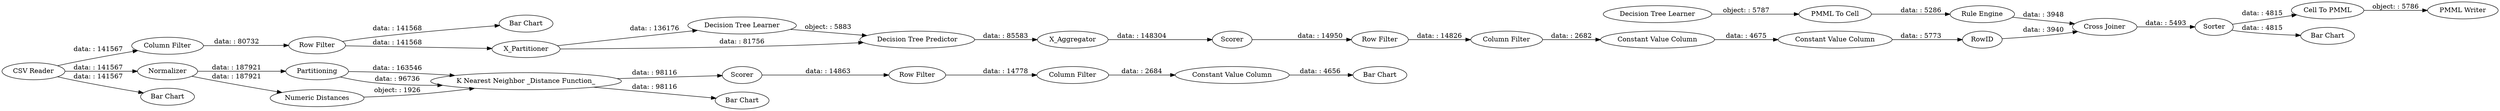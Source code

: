 digraph {
	"-5474074357648417404_38" [label="Cross Joiner"]
	"-6047750440156351455_2" [label="Column Filter"]
	"4390662321226037531_294" [label="Column Filter"]
	"3115838472402428832_28" [label="PMML To Cell"]
	"-5474074357648417404_39" [label=Scorer]
	"-6047750440156351455_1" [label="CSV Reader"]
	"4390662321226037531_290" [label="Constant Value Column"]
	"-6047750440156351455_295" [label="Bar Chart"]
	"-6047750440156351455_11" [label=Normalizer]
	"-6047750440156351455_8" [label=Partitioning]
	"-4440688530111669741_292" [label="Constant Value Column"]
	"3115838472402428832_34" [label="Rule Engine"]
	"-6047750440156351455_9" [label=Scorer]
	"-4440688530111669741_9" [label="Row Filter"]
	"-6047750440156351455_6" [label="K Nearest Neighbor _Distance Function_"]
	"-6047750440156351455_54" [label="Cell To PMML"]
	"-6047750440156351455_10" [label="Numeric Distances"]
	"-5474074357648417404_31" [label="Decision Tree Learner"]
	"-6047750440156351455_59" [label="PMML Writer"]
	"-6047750440156351455_4" [label="Bar Chart"]
	"-6047750440156351455_60" [label="Bar Chart"]
	"4390662321226037531_61" [label="Row Filter"]
	"-4440688530111669741_294" [label="Column Filter"]
	"-6047750440156351455_52" [label=Sorter]
	"-6047750440156351455_3" [label="Row Filter"]
	"-5474074357648417404_32" [label="Decision Tree Predictor"]
	"-4440688530111669741_290" [label="Constant Value Column"]
	"-5474074357648417404_2" [label=X_Partitioner]
	"-6047750440156351455_57" [label="Bar Chart"]
	"3115838472402428832_33" [label="Decision Tree Learner"]
	"-6047750440156351455_55" [label="Bar Chart"]
	"-5474074357648417404_7" [label=X_Aggregator]
	"-4440688530111669741_293" [label=RowID]
	"-5474074357648417404_39" -> "-4440688530111669741_9" [label="data: : 14950"]
	"3115838472402428832_28" -> "3115838472402428832_34" [label="data: : 5286"]
	"-6047750440156351455_11" -> "-6047750440156351455_8" [label="data: : 187921"]
	"-6047750440156351455_54" -> "-6047750440156351455_59" [label="object: : 5786"]
	"-6047750440156351455_1" -> "-6047750440156351455_11" [label="data: : 141567"]
	"-5474074357648417404_32" -> "-5474074357648417404_7" [label="data: : 85583"]
	"-4440688530111669741_293" -> "-5474074357648417404_38" [label="data: : 3940"]
	"-5474074357648417404_31" -> "-5474074357648417404_32" [label="object: : 5883"]
	"-4440688530111669741_9" -> "-4440688530111669741_294" [label="data: : 14826"]
	"4390662321226037531_290" -> "-6047750440156351455_295" [label="data: : 4656"]
	"-6047750440156351455_3" -> "-5474074357648417404_2" [label="data: : 141568"]
	"-6047750440156351455_3" -> "-6047750440156351455_4" [label="data: : 141568"]
	"3115838472402428832_33" -> "3115838472402428832_28" [label="object: : 5787"]
	"-4440688530111669741_290" -> "-4440688530111669741_292" [label="data: : 4675"]
	"-6047750440156351455_8" -> "-6047750440156351455_6" [label="data: : 163546"]
	"-6047750440156351455_1" -> "-6047750440156351455_2" [label="data: : 141567"]
	"-6047750440156351455_11" -> "-6047750440156351455_10" [label="data: : 187921"]
	"4390662321226037531_61" -> "4390662321226037531_294" [label="data: : 14778"]
	"-5474074357648417404_38" -> "-6047750440156351455_52" [label="data: : 5493"]
	"-6047750440156351455_6" -> "-6047750440156351455_60" [label="data: : 98116"]
	"-5474074357648417404_2" -> "-5474074357648417404_32" [label="data: : 81756"]
	"4390662321226037531_294" -> "4390662321226037531_290" [label="data: : 2684"]
	"-6047750440156351455_52" -> "-6047750440156351455_54" [label="data: : 4815"]
	"-4440688530111669741_292" -> "-4440688530111669741_293" [label="data: : 5773"]
	"-6047750440156351455_1" -> "-6047750440156351455_55" [label="data: : 141567"]
	"3115838472402428832_34" -> "-5474074357648417404_38" [label="data: : 3948"]
	"-6047750440156351455_10" -> "-6047750440156351455_6" [label="object: : 1926"]
	"-6047750440156351455_6" -> "-6047750440156351455_9" [label="data: : 98116"]
	"-5474074357648417404_7" -> "-5474074357648417404_39" [label="data: : 148304"]
	"-6047750440156351455_52" -> "-6047750440156351455_57" [label="data: : 4815"]
	"-6047750440156351455_2" -> "-6047750440156351455_3" [label="data: : 80732"]
	"-6047750440156351455_9" -> "4390662321226037531_61" [label="data: : 14863"]
	"-5474074357648417404_2" -> "-5474074357648417404_31" [label="data: : 136176"]
	"-6047750440156351455_8" -> "-6047750440156351455_6" [label="data: : 96736"]
	"-4440688530111669741_294" -> "-4440688530111669741_290" [label="data: : 2682"]
	rankdir=LR
}
